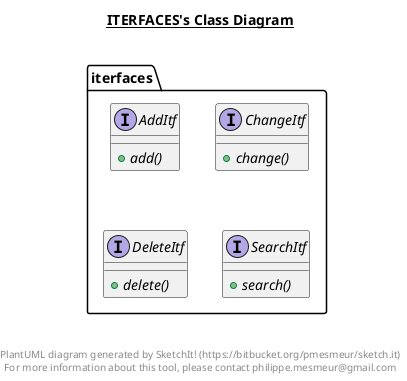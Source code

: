 @startuml

title __ITERFACES's Class Diagram__\n

  namespace iterfaces {
    interface iterfaces.AddItf {
        {abstract} + add()
    }
  }
  

  namespace iterfaces {
    interface iterfaces.ChangeItf {
        {abstract} + change()
    }
  }
  

  namespace iterfaces {
    interface iterfaces.DeleteItf {
        {abstract} + delete()
    }
  }
  

  namespace iterfaces {
    interface iterfaces.SearchItf {
        {abstract} + search()
    }
  }
  



right footer


PlantUML diagram generated by SketchIt! (https://bitbucket.org/pmesmeur/sketch.it)
For more information about this tool, please contact philippe.mesmeur@gmail.com
endfooter

@enduml
